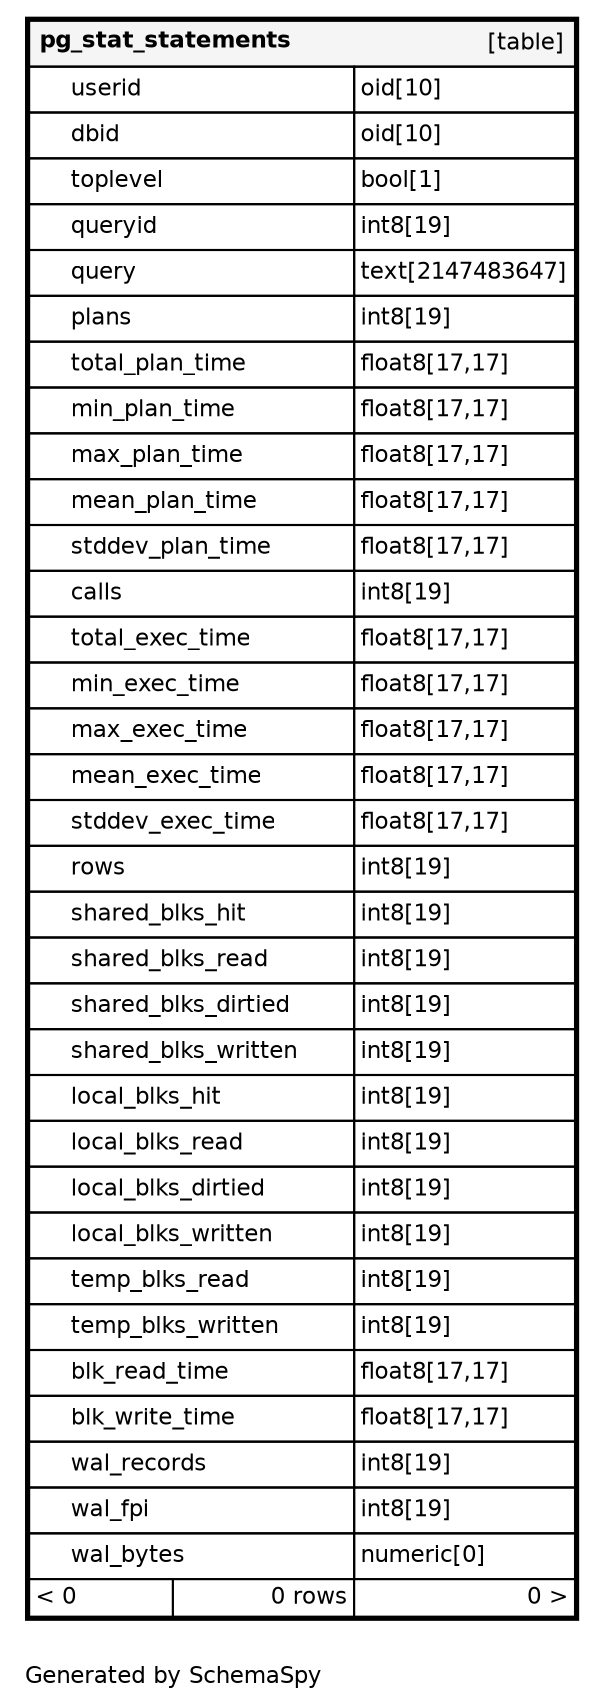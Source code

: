 digraph "oneDegreeRelationshipsDiagram" {
  graph [    rankdir="RL"    bgcolor="#ffffff"    label="\nGenerated by SchemaSpy"    labeljust="l"    nodesep="0.18"    ranksep="0.46"    fontname="Helvetica"    fontsize="11"    ration="compress"  ];  node [    fontname="Helvetica"    fontsize="11"    shape="plaintext"  ];  edge [    arrowsize="0.8"  ];
  "pg_stat_statements" [
   label=<
    <TABLE BORDER="2" CELLBORDER="1" CELLSPACING="0" BGCOLOR="#ffffff">
      <TR><TD COLSPAN="4"  BGCOLOR="#f5f5f5"><TABLE BORDER="0" CELLSPACING="0"><TR><TD ALIGN="LEFT" FIXEDSIZE="TRUE" WIDTH="132" HEIGHT="16"><B>pg_stat_statements</B></TD><TD ALIGN="RIGHT">[table]</TD></TR></TABLE></TD></TR>
      <TR><TD PORT="userid" COLSPAN="2" ALIGN="LEFT"><TABLE BORDER="0" CELLSPACING="0" ALIGN="LEFT"><TR ALIGN="LEFT"><TD ALIGN="LEFT" FIXEDSIZE="TRUE" WIDTH="15" HEIGHT="16"></TD><TD ALIGN="LEFT" FIXEDSIZE="TRUE" WIDTH="135" HEIGHT="16">userid</TD></TR></TABLE></TD><TD PORT="userid.type" ALIGN="LEFT">oid[10]</TD></TR>
      <TR><TD PORT="dbid" COLSPAN="2" ALIGN="LEFT"><TABLE BORDER="0" CELLSPACING="0" ALIGN="LEFT"><TR ALIGN="LEFT"><TD ALIGN="LEFT" FIXEDSIZE="TRUE" WIDTH="15" HEIGHT="16"></TD><TD ALIGN="LEFT" FIXEDSIZE="TRUE" WIDTH="135" HEIGHT="16">dbid</TD></TR></TABLE></TD><TD PORT="dbid.type" ALIGN="LEFT">oid[10]</TD></TR>
      <TR><TD PORT="toplevel" COLSPAN="2" ALIGN="LEFT"><TABLE BORDER="0" CELLSPACING="0" ALIGN="LEFT"><TR ALIGN="LEFT"><TD ALIGN="LEFT" FIXEDSIZE="TRUE" WIDTH="15" HEIGHT="16"></TD><TD ALIGN="LEFT" FIXEDSIZE="TRUE" WIDTH="135" HEIGHT="16">toplevel</TD></TR></TABLE></TD><TD PORT="toplevel.type" ALIGN="LEFT">bool[1]</TD></TR>
      <TR><TD PORT="queryid" COLSPAN="2" ALIGN="LEFT"><TABLE BORDER="0" CELLSPACING="0" ALIGN="LEFT"><TR ALIGN="LEFT"><TD ALIGN="LEFT" FIXEDSIZE="TRUE" WIDTH="15" HEIGHT="16"></TD><TD ALIGN="LEFT" FIXEDSIZE="TRUE" WIDTH="135" HEIGHT="16">queryid</TD></TR></TABLE></TD><TD PORT="queryid.type" ALIGN="LEFT">int8[19]</TD></TR>
      <TR><TD PORT="query" COLSPAN="2" ALIGN="LEFT"><TABLE BORDER="0" CELLSPACING="0" ALIGN="LEFT"><TR ALIGN="LEFT"><TD ALIGN="LEFT" FIXEDSIZE="TRUE" WIDTH="15" HEIGHT="16"></TD><TD ALIGN="LEFT" FIXEDSIZE="TRUE" WIDTH="135" HEIGHT="16">query</TD></TR></TABLE></TD><TD PORT="query.type" ALIGN="LEFT">text[2147483647]</TD></TR>
      <TR><TD PORT="plans" COLSPAN="2" ALIGN="LEFT"><TABLE BORDER="0" CELLSPACING="0" ALIGN="LEFT"><TR ALIGN="LEFT"><TD ALIGN="LEFT" FIXEDSIZE="TRUE" WIDTH="15" HEIGHT="16"></TD><TD ALIGN="LEFT" FIXEDSIZE="TRUE" WIDTH="135" HEIGHT="16">plans</TD></TR></TABLE></TD><TD PORT="plans.type" ALIGN="LEFT">int8[19]</TD></TR>
      <TR><TD PORT="total_plan_time" COLSPAN="2" ALIGN="LEFT"><TABLE BORDER="0" CELLSPACING="0" ALIGN="LEFT"><TR ALIGN="LEFT"><TD ALIGN="LEFT" FIXEDSIZE="TRUE" WIDTH="15" HEIGHT="16"></TD><TD ALIGN="LEFT" FIXEDSIZE="TRUE" WIDTH="135" HEIGHT="16">total_plan_time</TD></TR></TABLE></TD><TD PORT="total_plan_time.type" ALIGN="LEFT">float8[17,17]</TD></TR>
      <TR><TD PORT="min_plan_time" COLSPAN="2" ALIGN="LEFT"><TABLE BORDER="0" CELLSPACING="0" ALIGN="LEFT"><TR ALIGN="LEFT"><TD ALIGN="LEFT" FIXEDSIZE="TRUE" WIDTH="15" HEIGHT="16"></TD><TD ALIGN="LEFT" FIXEDSIZE="TRUE" WIDTH="135" HEIGHT="16">min_plan_time</TD></TR></TABLE></TD><TD PORT="min_plan_time.type" ALIGN="LEFT">float8[17,17]</TD></TR>
      <TR><TD PORT="max_plan_time" COLSPAN="2" ALIGN="LEFT"><TABLE BORDER="0" CELLSPACING="0" ALIGN="LEFT"><TR ALIGN="LEFT"><TD ALIGN="LEFT" FIXEDSIZE="TRUE" WIDTH="15" HEIGHT="16"></TD><TD ALIGN="LEFT" FIXEDSIZE="TRUE" WIDTH="135" HEIGHT="16">max_plan_time</TD></TR></TABLE></TD><TD PORT="max_plan_time.type" ALIGN="LEFT">float8[17,17]</TD></TR>
      <TR><TD PORT="mean_plan_time" COLSPAN="2" ALIGN="LEFT"><TABLE BORDER="0" CELLSPACING="0" ALIGN="LEFT"><TR ALIGN="LEFT"><TD ALIGN="LEFT" FIXEDSIZE="TRUE" WIDTH="15" HEIGHT="16"></TD><TD ALIGN="LEFT" FIXEDSIZE="TRUE" WIDTH="135" HEIGHT="16">mean_plan_time</TD></TR></TABLE></TD><TD PORT="mean_plan_time.type" ALIGN="LEFT">float8[17,17]</TD></TR>
      <TR><TD PORT="stddev_plan_time" COLSPAN="2" ALIGN="LEFT"><TABLE BORDER="0" CELLSPACING="0" ALIGN="LEFT"><TR ALIGN="LEFT"><TD ALIGN="LEFT" FIXEDSIZE="TRUE" WIDTH="15" HEIGHT="16"></TD><TD ALIGN="LEFT" FIXEDSIZE="TRUE" WIDTH="135" HEIGHT="16">stddev_plan_time</TD></TR></TABLE></TD><TD PORT="stddev_plan_time.type" ALIGN="LEFT">float8[17,17]</TD></TR>
      <TR><TD PORT="calls" COLSPAN="2" ALIGN="LEFT"><TABLE BORDER="0" CELLSPACING="0" ALIGN="LEFT"><TR ALIGN="LEFT"><TD ALIGN="LEFT" FIXEDSIZE="TRUE" WIDTH="15" HEIGHT="16"></TD><TD ALIGN="LEFT" FIXEDSIZE="TRUE" WIDTH="135" HEIGHT="16">calls</TD></TR></TABLE></TD><TD PORT="calls.type" ALIGN="LEFT">int8[19]</TD></TR>
      <TR><TD PORT="total_exec_time" COLSPAN="2" ALIGN="LEFT"><TABLE BORDER="0" CELLSPACING="0" ALIGN="LEFT"><TR ALIGN="LEFT"><TD ALIGN="LEFT" FIXEDSIZE="TRUE" WIDTH="15" HEIGHT="16"></TD><TD ALIGN="LEFT" FIXEDSIZE="TRUE" WIDTH="135" HEIGHT="16">total_exec_time</TD></TR></TABLE></TD><TD PORT="total_exec_time.type" ALIGN="LEFT">float8[17,17]</TD></TR>
      <TR><TD PORT="min_exec_time" COLSPAN="2" ALIGN="LEFT"><TABLE BORDER="0" CELLSPACING="0" ALIGN="LEFT"><TR ALIGN="LEFT"><TD ALIGN="LEFT" FIXEDSIZE="TRUE" WIDTH="15" HEIGHT="16"></TD><TD ALIGN="LEFT" FIXEDSIZE="TRUE" WIDTH="135" HEIGHT="16">min_exec_time</TD></TR></TABLE></TD><TD PORT="min_exec_time.type" ALIGN="LEFT">float8[17,17]</TD></TR>
      <TR><TD PORT="max_exec_time" COLSPAN="2" ALIGN="LEFT"><TABLE BORDER="0" CELLSPACING="0" ALIGN="LEFT"><TR ALIGN="LEFT"><TD ALIGN="LEFT" FIXEDSIZE="TRUE" WIDTH="15" HEIGHT="16"></TD><TD ALIGN="LEFT" FIXEDSIZE="TRUE" WIDTH="135" HEIGHT="16">max_exec_time</TD></TR></TABLE></TD><TD PORT="max_exec_time.type" ALIGN="LEFT">float8[17,17]</TD></TR>
      <TR><TD PORT="mean_exec_time" COLSPAN="2" ALIGN="LEFT"><TABLE BORDER="0" CELLSPACING="0" ALIGN="LEFT"><TR ALIGN="LEFT"><TD ALIGN="LEFT" FIXEDSIZE="TRUE" WIDTH="15" HEIGHT="16"></TD><TD ALIGN="LEFT" FIXEDSIZE="TRUE" WIDTH="135" HEIGHT="16">mean_exec_time</TD></TR></TABLE></TD><TD PORT="mean_exec_time.type" ALIGN="LEFT">float8[17,17]</TD></TR>
      <TR><TD PORT="stddev_exec_time" COLSPAN="2" ALIGN="LEFT"><TABLE BORDER="0" CELLSPACING="0" ALIGN="LEFT"><TR ALIGN="LEFT"><TD ALIGN="LEFT" FIXEDSIZE="TRUE" WIDTH="15" HEIGHT="16"></TD><TD ALIGN="LEFT" FIXEDSIZE="TRUE" WIDTH="135" HEIGHT="16">stddev_exec_time</TD></TR></TABLE></TD><TD PORT="stddev_exec_time.type" ALIGN="LEFT">float8[17,17]</TD></TR>
      <TR><TD PORT="rows" COLSPAN="2" ALIGN="LEFT"><TABLE BORDER="0" CELLSPACING="0" ALIGN="LEFT"><TR ALIGN="LEFT"><TD ALIGN="LEFT" FIXEDSIZE="TRUE" WIDTH="15" HEIGHT="16"></TD><TD ALIGN="LEFT" FIXEDSIZE="TRUE" WIDTH="135" HEIGHT="16">rows</TD></TR></TABLE></TD><TD PORT="rows.type" ALIGN="LEFT">int8[19]</TD></TR>
      <TR><TD PORT="shared_blks_hit" COLSPAN="2" ALIGN="LEFT"><TABLE BORDER="0" CELLSPACING="0" ALIGN="LEFT"><TR ALIGN="LEFT"><TD ALIGN="LEFT" FIXEDSIZE="TRUE" WIDTH="15" HEIGHT="16"></TD><TD ALIGN="LEFT" FIXEDSIZE="TRUE" WIDTH="135" HEIGHT="16">shared_blks_hit</TD></TR></TABLE></TD><TD PORT="shared_blks_hit.type" ALIGN="LEFT">int8[19]</TD></TR>
      <TR><TD PORT="shared_blks_read" COLSPAN="2" ALIGN="LEFT"><TABLE BORDER="0" CELLSPACING="0" ALIGN="LEFT"><TR ALIGN="LEFT"><TD ALIGN="LEFT" FIXEDSIZE="TRUE" WIDTH="15" HEIGHT="16"></TD><TD ALIGN="LEFT" FIXEDSIZE="TRUE" WIDTH="135" HEIGHT="16">shared_blks_read</TD></TR></TABLE></TD><TD PORT="shared_blks_read.type" ALIGN="LEFT">int8[19]</TD></TR>
      <TR><TD PORT="shared_blks_dirtied" COLSPAN="2" ALIGN="LEFT"><TABLE BORDER="0" CELLSPACING="0" ALIGN="LEFT"><TR ALIGN="LEFT"><TD ALIGN="LEFT" FIXEDSIZE="TRUE" WIDTH="15" HEIGHT="16"></TD><TD ALIGN="LEFT" FIXEDSIZE="TRUE" WIDTH="135" HEIGHT="16">shared_blks_dirtied</TD></TR></TABLE></TD><TD PORT="shared_blks_dirtied.type" ALIGN="LEFT">int8[19]</TD></TR>
      <TR><TD PORT="shared_blks_written" COLSPAN="2" ALIGN="LEFT"><TABLE BORDER="0" CELLSPACING="0" ALIGN="LEFT"><TR ALIGN="LEFT"><TD ALIGN="LEFT" FIXEDSIZE="TRUE" WIDTH="15" HEIGHT="16"></TD><TD ALIGN="LEFT" FIXEDSIZE="TRUE" WIDTH="135" HEIGHT="16">shared_blks_written</TD></TR></TABLE></TD><TD PORT="shared_blks_written.type" ALIGN="LEFT">int8[19]</TD></TR>
      <TR><TD PORT="local_blks_hit" COLSPAN="2" ALIGN="LEFT"><TABLE BORDER="0" CELLSPACING="0" ALIGN="LEFT"><TR ALIGN="LEFT"><TD ALIGN="LEFT" FIXEDSIZE="TRUE" WIDTH="15" HEIGHT="16"></TD><TD ALIGN="LEFT" FIXEDSIZE="TRUE" WIDTH="135" HEIGHT="16">local_blks_hit</TD></TR></TABLE></TD><TD PORT="local_blks_hit.type" ALIGN="LEFT">int8[19]</TD></TR>
      <TR><TD PORT="local_blks_read" COLSPAN="2" ALIGN="LEFT"><TABLE BORDER="0" CELLSPACING="0" ALIGN="LEFT"><TR ALIGN="LEFT"><TD ALIGN="LEFT" FIXEDSIZE="TRUE" WIDTH="15" HEIGHT="16"></TD><TD ALIGN="LEFT" FIXEDSIZE="TRUE" WIDTH="135" HEIGHT="16">local_blks_read</TD></TR></TABLE></TD><TD PORT="local_blks_read.type" ALIGN="LEFT">int8[19]</TD></TR>
      <TR><TD PORT="local_blks_dirtied" COLSPAN="2" ALIGN="LEFT"><TABLE BORDER="0" CELLSPACING="0" ALIGN="LEFT"><TR ALIGN="LEFT"><TD ALIGN="LEFT" FIXEDSIZE="TRUE" WIDTH="15" HEIGHT="16"></TD><TD ALIGN="LEFT" FIXEDSIZE="TRUE" WIDTH="135" HEIGHT="16">local_blks_dirtied</TD></TR></TABLE></TD><TD PORT="local_blks_dirtied.type" ALIGN="LEFT">int8[19]</TD></TR>
      <TR><TD PORT="local_blks_written" COLSPAN="2" ALIGN="LEFT"><TABLE BORDER="0" CELLSPACING="0" ALIGN="LEFT"><TR ALIGN="LEFT"><TD ALIGN="LEFT" FIXEDSIZE="TRUE" WIDTH="15" HEIGHT="16"></TD><TD ALIGN="LEFT" FIXEDSIZE="TRUE" WIDTH="135" HEIGHT="16">local_blks_written</TD></TR></TABLE></TD><TD PORT="local_blks_written.type" ALIGN="LEFT">int8[19]</TD></TR>
      <TR><TD PORT="temp_blks_read" COLSPAN="2" ALIGN="LEFT"><TABLE BORDER="0" CELLSPACING="0" ALIGN="LEFT"><TR ALIGN="LEFT"><TD ALIGN="LEFT" FIXEDSIZE="TRUE" WIDTH="15" HEIGHT="16"></TD><TD ALIGN="LEFT" FIXEDSIZE="TRUE" WIDTH="135" HEIGHT="16">temp_blks_read</TD></TR></TABLE></TD><TD PORT="temp_blks_read.type" ALIGN="LEFT">int8[19]</TD></TR>
      <TR><TD PORT="temp_blks_written" COLSPAN="2" ALIGN="LEFT"><TABLE BORDER="0" CELLSPACING="0" ALIGN="LEFT"><TR ALIGN="LEFT"><TD ALIGN="LEFT" FIXEDSIZE="TRUE" WIDTH="15" HEIGHT="16"></TD><TD ALIGN="LEFT" FIXEDSIZE="TRUE" WIDTH="135" HEIGHT="16">temp_blks_written</TD></TR></TABLE></TD><TD PORT="temp_blks_written.type" ALIGN="LEFT">int8[19]</TD></TR>
      <TR><TD PORT="blk_read_time" COLSPAN="2" ALIGN="LEFT"><TABLE BORDER="0" CELLSPACING="0" ALIGN="LEFT"><TR ALIGN="LEFT"><TD ALIGN="LEFT" FIXEDSIZE="TRUE" WIDTH="15" HEIGHT="16"></TD><TD ALIGN="LEFT" FIXEDSIZE="TRUE" WIDTH="135" HEIGHT="16">blk_read_time</TD></TR></TABLE></TD><TD PORT="blk_read_time.type" ALIGN="LEFT">float8[17,17]</TD></TR>
      <TR><TD PORT="blk_write_time" COLSPAN="2" ALIGN="LEFT"><TABLE BORDER="0" CELLSPACING="0" ALIGN="LEFT"><TR ALIGN="LEFT"><TD ALIGN="LEFT" FIXEDSIZE="TRUE" WIDTH="15" HEIGHT="16"></TD><TD ALIGN="LEFT" FIXEDSIZE="TRUE" WIDTH="135" HEIGHT="16">blk_write_time</TD></TR></TABLE></TD><TD PORT="blk_write_time.type" ALIGN="LEFT">float8[17,17]</TD></TR>
      <TR><TD PORT="wal_records" COLSPAN="2" ALIGN="LEFT"><TABLE BORDER="0" CELLSPACING="0" ALIGN="LEFT"><TR ALIGN="LEFT"><TD ALIGN="LEFT" FIXEDSIZE="TRUE" WIDTH="15" HEIGHT="16"></TD><TD ALIGN="LEFT" FIXEDSIZE="TRUE" WIDTH="135" HEIGHT="16">wal_records</TD></TR></TABLE></TD><TD PORT="wal_records.type" ALIGN="LEFT">int8[19]</TD></TR>
      <TR><TD PORT="wal_fpi" COLSPAN="2" ALIGN="LEFT"><TABLE BORDER="0" CELLSPACING="0" ALIGN="LEFT"><TR ALIGN="LEFT"><TD ALIGN="LEFT" FIXEDSIZE="TRUE" WIDTH="15" HEIGHT="16"></TD><TD ALIGN="LEFT" FIXEDSIZE="TRUE" WIDTH="135" HEIGHT="16">wal_fpi</TD></TR></TABLE></TD><TD PORT="wal_fpi.type" ALIGN="LEFT">int8[19]</TD></TR>
      <TR><TD PORT="wal_bytes" COLSPAN="2" ALIGN="LEFT"><TABLE BORDER="0" CELLSPACING="0" ALIGN="LEFT"><TR ALIGN="LEFT"><TD ALIGN="LEFT" FIXEDSIZE="TRUE" WIDTH="15" HEIGHT="16"></TD><TD ALIGN="LEFT" FIXEDSIZE="TRUE" WIDTH="135" HEIGHT="16">wal_bytes</TD></TR></TABLE></TD><TD PORT="wal_bytes.type" ALIGN="LEFT">numeric[0]</TD></TR>
      <TR><TD ALIGN="LEFT" BGCOLOR="#ffffff">&lt; 0</TD><TD ALIGN="RIGHT" BGCOLOR="#ffffff">0 rows</TD><TD ALIGN="RIGHT" BGCOLOR="#ffffff">0 &gt;</TD></TR>
    </TABLE>>
    URL="pg_stat_statements.html"
    target="_top"
    tooltip="pg_stat_statements"
  ];
}
